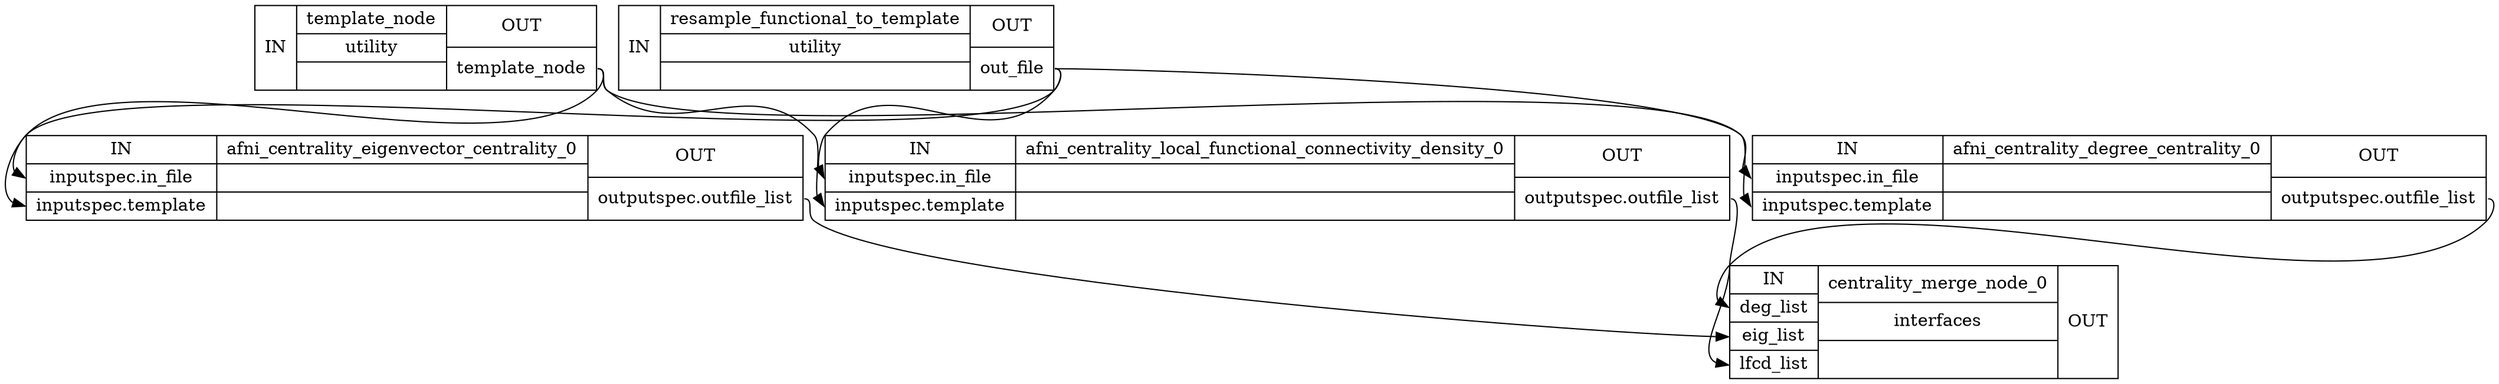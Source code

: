 digraph structs {
node [shape=record];
"centralityresample_functional_to_template" [label="{IN}|{ resample_functional_to_template | utility |  }|{OUT|<outoutfile> out_file}"];
"centralitytemplate_node" [label="{IN}|{ template_node | utility |  }|{OUT|<outtemplatenode> template_node}"];
"centralityafni_centrality_degree_centrality_0" [label="{IN|<ininputspecinfile> inputspec.in_file|<ininputspectemplate> inputspec.template}|{ afni_centrality_degree_centrality_0 |  |  }|{OUT|<outoutputspecoutfilelist> outputspec.outfile_list}"];
"centralityafni_centrality_eigenvector_centrality_0" [label="{IN|<ininputspecinfile> inputspec.in_file|<ininputspectemplate> inputspec.template}|{ afni_centrality_eigenvector_centrality_0 |  |  }|{OUT|<outoutputspecoutfilelist> outputspec.outfile_list}"];
"centralityafni_centrality_local_functional_connectivity_density_0" [label="{IN|<ininputspecinfile> inputspec.in_file|<ininputspectemplate> inputspec.template}|{ afni_centrality_local_functional_connectivity_density_0 |  |  }|{OUT|<outoutputspecoutfilelist> outputspec.outfile_list}"];
"centralitycentrality_merge_node_0" [label="{IN|<indeglist> deg_list|<ineiglist> eig_list|<inlfcdlist> lfcd_list}|{ centrality_merge_node_0 | interfaces |  }|{OUT}"];
"centralityafni_centrality_degree_centrality_0":"outoutputspecoutfilelist":e -> "centralitycentrality_merge_node_0":"indeglist":w;
"centralityafni_centrality_eigenvector_centrality_0":"outoutputspecoutfilelist":e -> "centralitycentrality_merge_node_0":"ineiglist":w;
"centralityafni_centrality_local_functional_connectivity_density_0":"outoutputspecoutfilelist":e -> "centralitycentrality_merge_node_0":"inlfcdlist":w;
"centralityresample_functional_to_template":"outoutfile":e -> "centralityafni_centrality_degree_centrality_0":"ininputspecinfile":w;
"centralityresample_functional_to_template":"outoutfile":e -> "centralityafni_centrality_eigenvector_centrality_0":"ininputspecinfile":w;
"centralityresample_functional_to_template":"outoutfile":e -> "centralityafni_centrality_local_functional_connectivity_density_0":"ininputspecinfile":w;
"centralitytemplate_node":"outtemplatenode":e -> "centralityafni_centrality_degree_centrality_0":"ininputspectemplate":w;
"centralitytemplate_node":"outtemplatenode":e -> "centralityafni_centrality_eigenvector_centrality_0":"ininputspectemplate":w;
"centralitytemplate_node":"outtemplatenode":e -> "centralityafni_centrality_local_functional_connectivity_density_0":"ininputspectemplate":w;
}